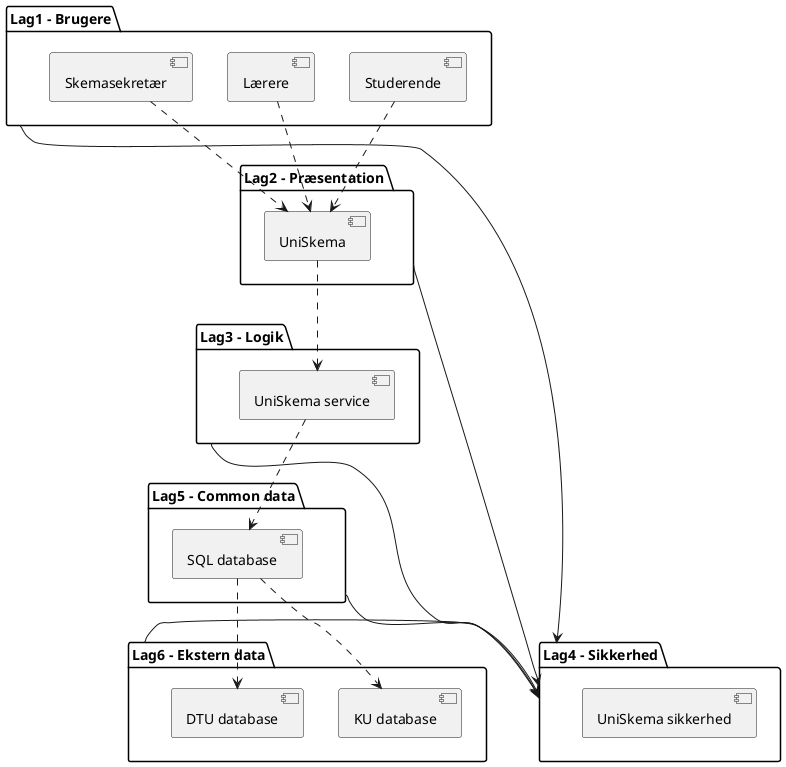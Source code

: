 @startuml
left to right direction
together {
top to bottom direction
package "Lag1 - Brugere" as l1 {
[Studerende]
[Lærere]
[Skemasekretær]
}
package "Lag2 - Præsentation" as l2 {
[UniSkema]
}
package "Lag3 - Logik" as l3 {
[UniSkema service]
}
package "Lag5 - Common data" as l5 {
[SQL database]
}

package "Lag6 - Ekstern data" as l6 {
[KU database]
[DTU database]
}

}
package "Lag4 - Sikkerhed" as l4 {
[UniSkema sikkerhed] as a
}

l1 -> l4
l2 -> l4
l3 -> l4
l5 -> l4
l6 -> l4


[Studerende] ..> [UniSkema]
[Skemasekretær] ..> [UniSkema]

[Lærere] ..> [UniSkema]
[UniSkema] ..> [UniSkema service]
[UniSkema service] ..> [SQL database]
[SQL database] ..> [KU database]
[SQL database] ..> [DTU database]

[Studerende] ..[hidden]> a
[UniSkema service] ..[hidden]> a
@enduml